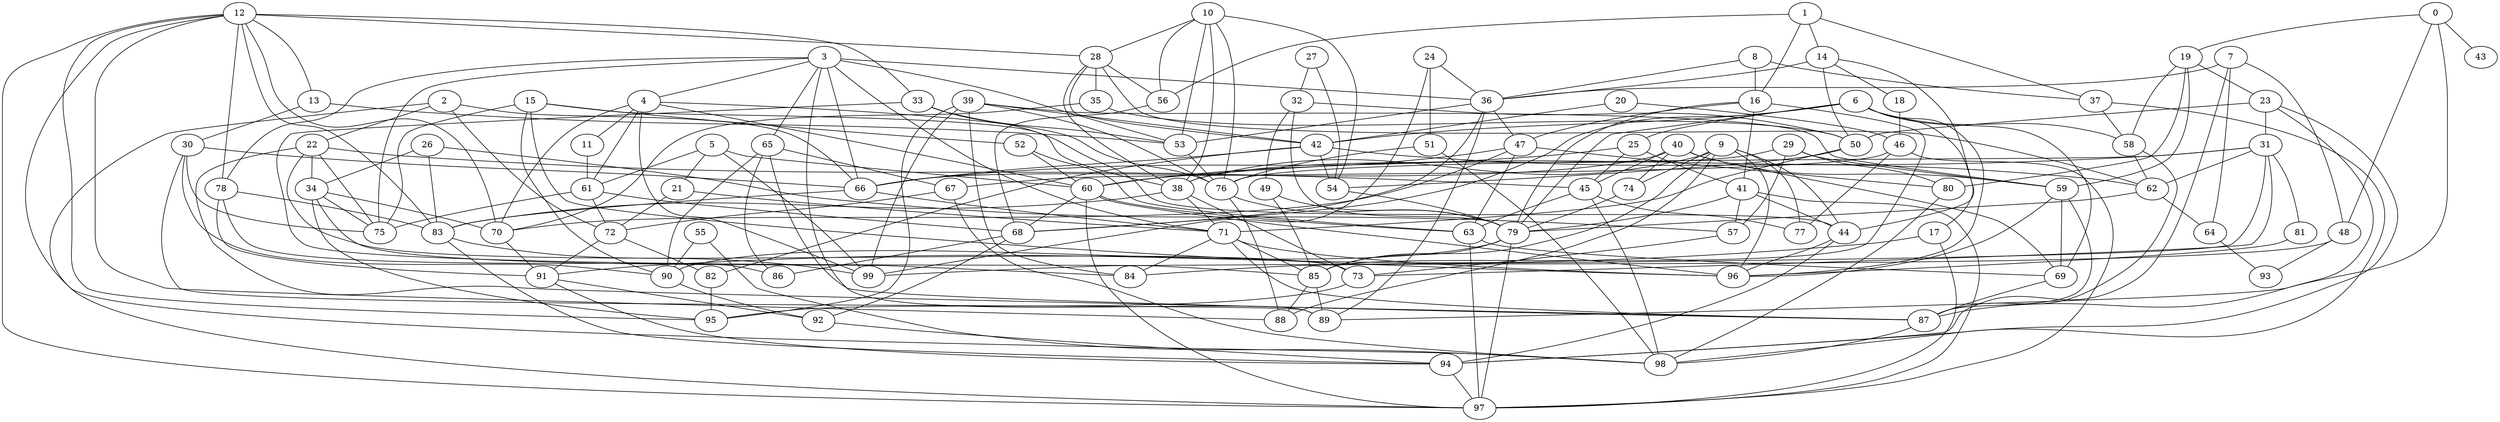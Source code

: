 strict graph {
0;
1;
2;
3;
4;
5;
6;
7;
8;
9;
10;
11;
12;
13;
14;
15;
16;
17;
18;
19;
20;
21;
22;
23;
24;
25;
26;
27;
28;
29;
30;
31;
32;
33;
34;
35;
36;
37;
38;
39;
40;
41;
42;
43;
44;
45;
46;
47;
48;
49;
50;
51;
52;
53;
54;
55;
56;
57;
58;
59;
60;
61;
62;
63;
64;
65;
66;
67;
68;
69;
70;
71;
72;
73;
74;
75;
76;
77;
78;
79;
80;
81;
82;
83;
84;
85;
86;
87;
88;
89;
90;
91;
92;
93;
94;
95;
96;
97;
98;
99;
0 -- 19 [weight=1];
0 -- 43 [weight=1];
0 -- 48 [weight=1];
0 -- 89 [weight=1];
1 -- 14 [weight=1];
1 -- 16 [weight=1];
1 -- 37 [weight=1];
1 -- 56 [weight=1];
2 -- 22 [weight=1];
2 -- 66 [weight=1];
2 -- 72 [weight=1];
2 -- 97 [weight=1];
3 -- 4 [weight=1];
3 -- 36 [weight=1];
3 -- 53 [weight=1];
3 -- 65 [weight=1];
3 -- 66 [weight=1];
3 -- 71 [weight=1];
3 -- 75 [weight=1];
3 -- 78 [weight=1];
3 -- 89 [weight=1];
4 -- 11 [weight=1];
4 -- 60 [weight=1];
4 -- 61 [weight=1];
4 -- 70 [weight=1];
4 -- 76 [weight=1];
4 -- 99 [weight=1];
5 -- 21 [weight=1];
5 -- 60 [weight=1];
5 -- 61 [weight=1];
5 -- 99 [weight=1];
6 -- 17 [weight=1];
6 -- 25 [weight=1];
6 -- 42 [weight=1];
6 -- 58 [weight=1];
6 -- 68 [weight=1];
6 -- 69 [weight=1];
6 -- 79 [weight=1];
6 -- 96 [weight=1];
7 -- 36 [weight=1];
7 -- 48 [weight=1];
7 -- 64 [weight=1];
7 -- 94 [weight=1];
8 -- 16 [weight=1];
8 -- 36 [weight=1];
8 -- 37 [weight=1];
9 -- 38 [weight=1];
9 -- 44 [weight=1];
9 -- 74 [weight=1];
9 -- 77 [weight=1];
9 -- 85 [weight=1];
9 -- 88 [weight=1];
9 -- 96 [weight=1];
10 -- 28 [weight=1];
10 -- 38 [weight=1];
10 -- 53 [weight=1];
10 -- 54 [weight=1];
10 -- 56 [weight=1];
10 -- 76 [weight=1];
11 -- 61 [weight=1];
12 -- 13 [weight=1];
12 -- 28 [weight=1];
12 -- 33 [weight=1];
12 -- 70 [weight=1];
12 -- 78 [weight=1];
12 -- 83 [weight=1];
12 -- 88 [weight=1];
12 -- 95 [weight=1];
12 -- 97 [weight=1];
12 -- 98 [weight=1];
13 -- 30 [weight=1];
13 -- 53 [weight=1];
14 -- 18 [weight=1];
14 -- 36 [weight=1];
14 -- 44 [weight=1];
14 -- 50 [weight=1];
15 -- 38 [weight=1];
15 -- 52 [weight=1];
15 -- 75 [weight=1];
15 -- 90 [weight=1];
15 -- 96 [weight=1];
16 -- 41 [weight=1];
16 -- 47 [weight=1];
16 -- 79 [weight=1];
16 -- 85 [weight=1];
17 -- 91 [weight=1];
17 -- 97 [weight=1];
18 -- 46 [weight=1];
19 -- 23 [weight=1];
19 -- 58 [weight=1];
19 -- 59 [weight=1];
19 -- 80 [weight=1];
20 -- 42 [weight=1];
20 -- 46 [weight=1];
21 -- 71 [weight=1];
21 -- 72 [weight=1];
22 -- 34 [weight=1];
22 -- 45 [weight=1];
22 -- 73 [weight=1];
22 -- 75 [weight=1];
22 -- 87 [weight=1];
23 -- 31 [weight=1];
23 -- 50 [weight=1];
23 -- 87 [weight=1];
23 -- 94 [weight=1];
24 -- 36 [weight=1];
24 -- 51 [weight=1];
24 -- 99 [weight=1];
25 -- 41 [weight=1];
25 -- 45 [weight=1];
25 -- 66 [weight=1];
26 -- 34 [weight=1];
26 -- 57 [weight=1];
26 -- 83 [weight=1];
27 -- 32 [weight=1];
27 -- 54 [weight=1];
28 -- 35 [weight=1];
28 -- 38 [weight=1];
28 -- 42 [weight=1];
28 -- 56 [weight=1];
28 -- 62 [weight=1];
29 -- 38 [weight=1];
29 -- 57 [weight=1];
29 -- 59 [weight=1];
29 -- 80 [weight=1];
30 -- 66 [weight=1];
30 -- 75 [weight=1];
30 -- 89 [weight=1];
30 -- 90 [weight=1];
31 -- 60 [weight=1];
31 -- 62 [weight=1];
31 -- 73 [weight=1];
31 -- 76 [weight=1];
31 -- 81 [weight=1];
31 -- 99 [weight=1];
32 -- 49 [weight=1];
32 -- 50 [weight=1];
32 -- 79 [weight=1];
33 -- 44 [weight=1];
33 -- 53 [weight=1];
33 -- 85 [weight=1];
34 -- 70 [weight=1];
34 -- 75 [weight=1];
34 -- 84 [weight=1];
34 -- 95 [weight=1];
35 -- 50 [weight=1];
35 -- 70 [weight=1];
36 -- 47 [weight=1];
36 -- 53 [weight=1];
36 -- 68 [weight=1];
36 -- 89 [weight=1];
37 -- 58 [weight=1];
37 -- 98 [weight=1];
38 -- 71 [weight=1];
38 -- 73 [weight=1];
38 -- 83 [weight=1];
39 -- 42 [weight=1];
39 -- 59 [weight=1];
39 -- 76 [weight=1];
39 -- 84 [weight=1];
39 -- 95 [weight=1];
39 -- 99 [weight=1];
40 -- 45 [weight=1];
40 -- 59 [weight=1];
40 -- 66 [weight=1];
40 -- 69 [weight=1];
40 -- 74 [weight=1];
41 -- 44 [weight=1];
41 -- 57 [weight=1];
41 -- 79 [weight=1];
41 -- 97 [weight=1];
42 -- 54 [weight=1];
42 -- 62 [weight=1];
42 -- 66 [weight=1];
42 -- 82 [weight=1];
44 -- 94 [weight=1];
44 -- 96 [weight=1];
45 -- 63 [weight=1];
45 -- 77 [weight=1];
45 -- 98 [weight=1];
46 -- 67 [weight=1];
46 -- 77 [weight=1];
46 -- 97 [weight=1];
47 -- 60 [weight=1];
47 -- 63 [weight=1];
47 -- 70 [weight=1];
47 -- 80 [weight=1];
48 -- 84 [weight=1];
48 -- 93 [weight=1];
49 -- 79 [weight=1];
49 -- 85 [weight=1];
50 -- 54 [weight=1];
50 -- 71 [weight=1];
51 -- 76 [weight=1];
51 -- 98 [weight=1];
52 -- 60 [weight=1];
52 -- 63 [weight=1];
53 -- 76 [weight=1];
54 -- 79 [weight=1];
55 -- 90 [weight=1];
55 -- 98 [weight=1];
56 -- 68 [weight=1];
57 -- 73 [weight=1];
58 -- 62 [weight=1];
58 -- 87 [weight=1];
59 -- 69 [weight=1];
59 -- 87 [weight=1];
59 -- 96 [weight=1];
60 -- 63 [weight=1];
60 -- 68 [weight=1];
60 -- 96 [weight=1];
60 -- 97 [weight=1];
61 -- 68 [weight=1];
61 -- 72 [weight=1];
61 -- 75 [weight=1];
62 -- 64 [weight=1];
62 -- 79 [weight=1];
63 -- 69 [weight=1];
63 -- 97 [weight=1];
64 -- 93 [weight=1];
65 -- 67 [weight=1];
65 -- 86 [weight=1];
65 -- 87 [weight=1];
65 -- 90 [weight=1];
66 -- 71 [weight=1];
66 -- 83 [weight=1];
67 -- 72 [weight=1];
67 -- 98 [weight=1];
68 -- 86 [weight=1];
68 -- 92 [weight=1];
69 -- 87 [weight=1];
70 -- 91 [weight=1];
71 -- 84 [weight=1];
71 -- 85 [weight=1];
71 -- 87 [weight=1];
71 -- 96 [weight=1];
72 -- 82 [weight=1];
72 -- 91 [weight=1];
73 -- 95 [weight=1];
74 -- 79 [weight=1];
76 -- 79 [weight=1];
76 -- 88 [weight=1];
78 -- 83 [weight=1];
78 -- 86 [weight=1];
78 -- 91 [weight=1];
79 -- 85 [weight=1];
79 -- 90 [weight=1];
79 -- 97 [weight=1];
80 -- 98 [weight=1];
81 -- 96 [weight=1];
82 -- 95 [weight=1];
83 -- 94 [weight=1];
83 -- 99 [weight=1];
85 -- 88 [weight=1];
85 -- 89 [weight=1];
87 -- 98 [weight=1];
90 -- 92 [weight=1];
91 -- 92 [weight=1];
91 -- 94 [weight=1];
92 -- 94 [weight=1];
94 -- 97 [weight=1];
}
